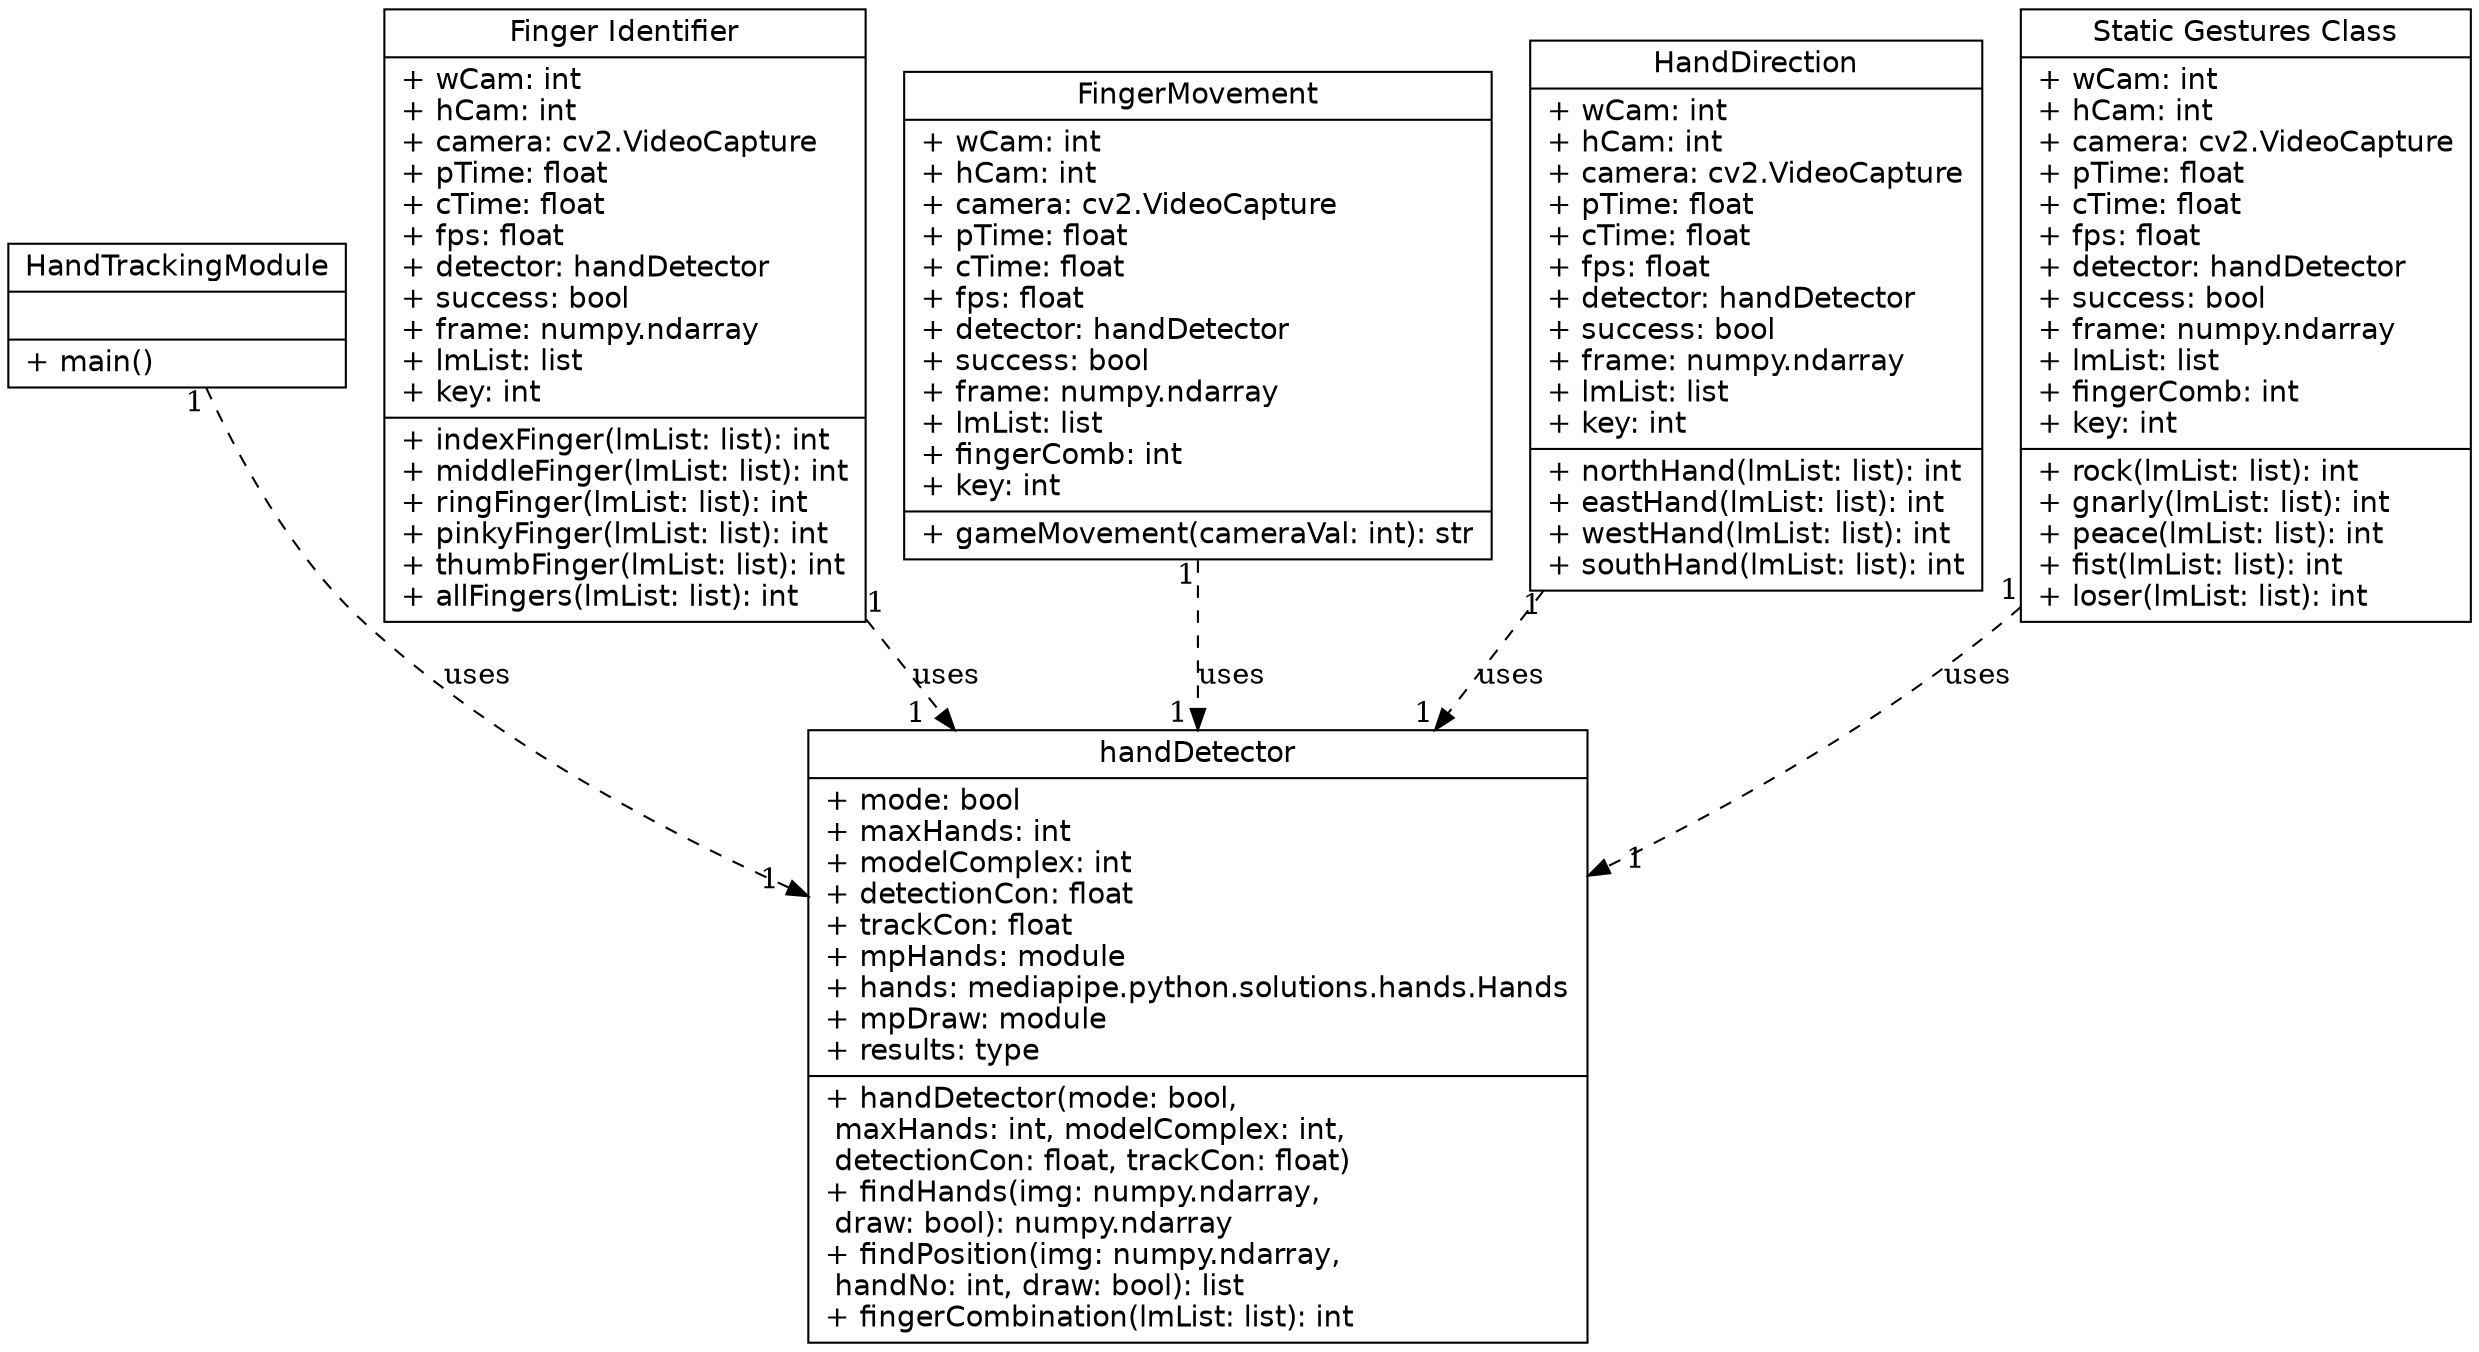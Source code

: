 digraph GamingWithGestures {
    node [
        shape = "record"
        fontname = "Verdana,DejaVu Sans,Bitstream Vera Sans"
    ];

    HandTrackingModule [
        label = "{\N||+
            main()\l
        }";
    ];

    handDetector [
        label = "{\N
            |+
                mode: bool\l+
                maxHands: int\l+
                modelComplex: int\l+
                detectionCon: float\l+
                trackCon: float\l+
                mpHands: module\l+
                hands: mediapipe.python.solutions.hands.Hands\l+
                mpDraw: module\l+
                results: type\l
            |+
                handDetector(mode: bool,\l maxHands: int, modelComplex: int,\l detectionCon: float, trackCon: float)\l+
                findHands(img: numpy.ndarray,\l draw: bool): numpy.ndarray\l+
                findPosition(img: numpy.ndarray,\l handNo: int, draw: bool): list\l+
                fingerCombination(lmList: list): int\l
        }"
    ]

    FingerIdentifier [
        label = "{Finger Identifier
            |+
                wCam: int\l+
                hCam: int\l+
                camera: cv2.VideoCapture\l+
                pTime: float\l+
                cTime: float\l+
                fps: float\l+
                detector: handDetector\l+
                success: bool\l+
                frame: numpy.ndarray\l+
                lmList: list\l+
                key: int\l
            |+
                indexFinger(lmList: list): int\l+
                middleFinger(lmList: list): int\l+
                ringFinger(lmList: list): int\l+
                pinkyFinger(lmList: list): int\l+
                thumbFinger(lmList: list): int\l+
                allFingers(lmList: list): int\l
        }"
    ];

    FingerMovement [
        label = "{\N
            |+
                wCam: int\l+
                hCam: int\l+
                camera: cv2.VideoCapture\l+
                pTime: float\l+
                cTime: float\l+
                fps: float\l+
                detector: handDetector\l+
                success: bool\l+
                frame: numpy.ndarray\l+
                lmList: list\l+
                fingerComb: int\l+
                key: int\l
            |+
                gameMovement(cameraVal: int): str\l
        }"
    ]

    HandDirection [
        label = "{\N
            |+
                wCam: int\l+
                hCam: int\l+
                camera: cv2.VideoCapture\l+
                pTime: float\l+
                cTime: float\l+
                fps: float\l+
                detector: handDetector\l+
                success: bool\l+
                frame: numpy.ndarray\l+
                lmList: list\l+
                key: int\l
            |+
                northHand(lmList: list): int\l+
                eastHand(lmList: list): int\l+
                westHand(lmList: list): int\l+
                southHand(lmList: list): int\l
        }"
    ];

    StaticGesturesClass [
        label = "{Static Gestures Class
            |+
                wCam: int\l+
                hCam: int\l+
                camera: cv2.VideoCapture\l+
                pTime: float\l+
                cTime: float\l+
                fps: float\l+
                detector: handDetector\l+
                success: bool\l+
                frame: numpy.ndarray\l+
                lmList: list\l+
                fingerComb: int\l+
                key: int\l
            |+
                rock(lmList: list): int\l+
                gnarly(lmList: list): int\l+
                peace(lmList: list): int\l+
                fist(lmList: list): int\l+
                loser(lmList: list): int\l
        }"
    ]

    HandTrackingModule -> handDetector [style="dashed", taillabel="1", label="uses", headlabel="1   "];
    FingerIdentifier -> handDetector [style="dashed", taillabel="1", label="uses", headlabel="1   "];
    FingerMovement -> handDetector [style="dashed", taillabel="1", label="uses", headlabel="1 "];
    HandDirection -> handDetector [style="dashed", taillabel="1", label="uses", headlabel="1"];
    StaticGesturesClass -> handDetector [style="dashed", taillabel="1", label="uses", headlabel="    1"];
    
}